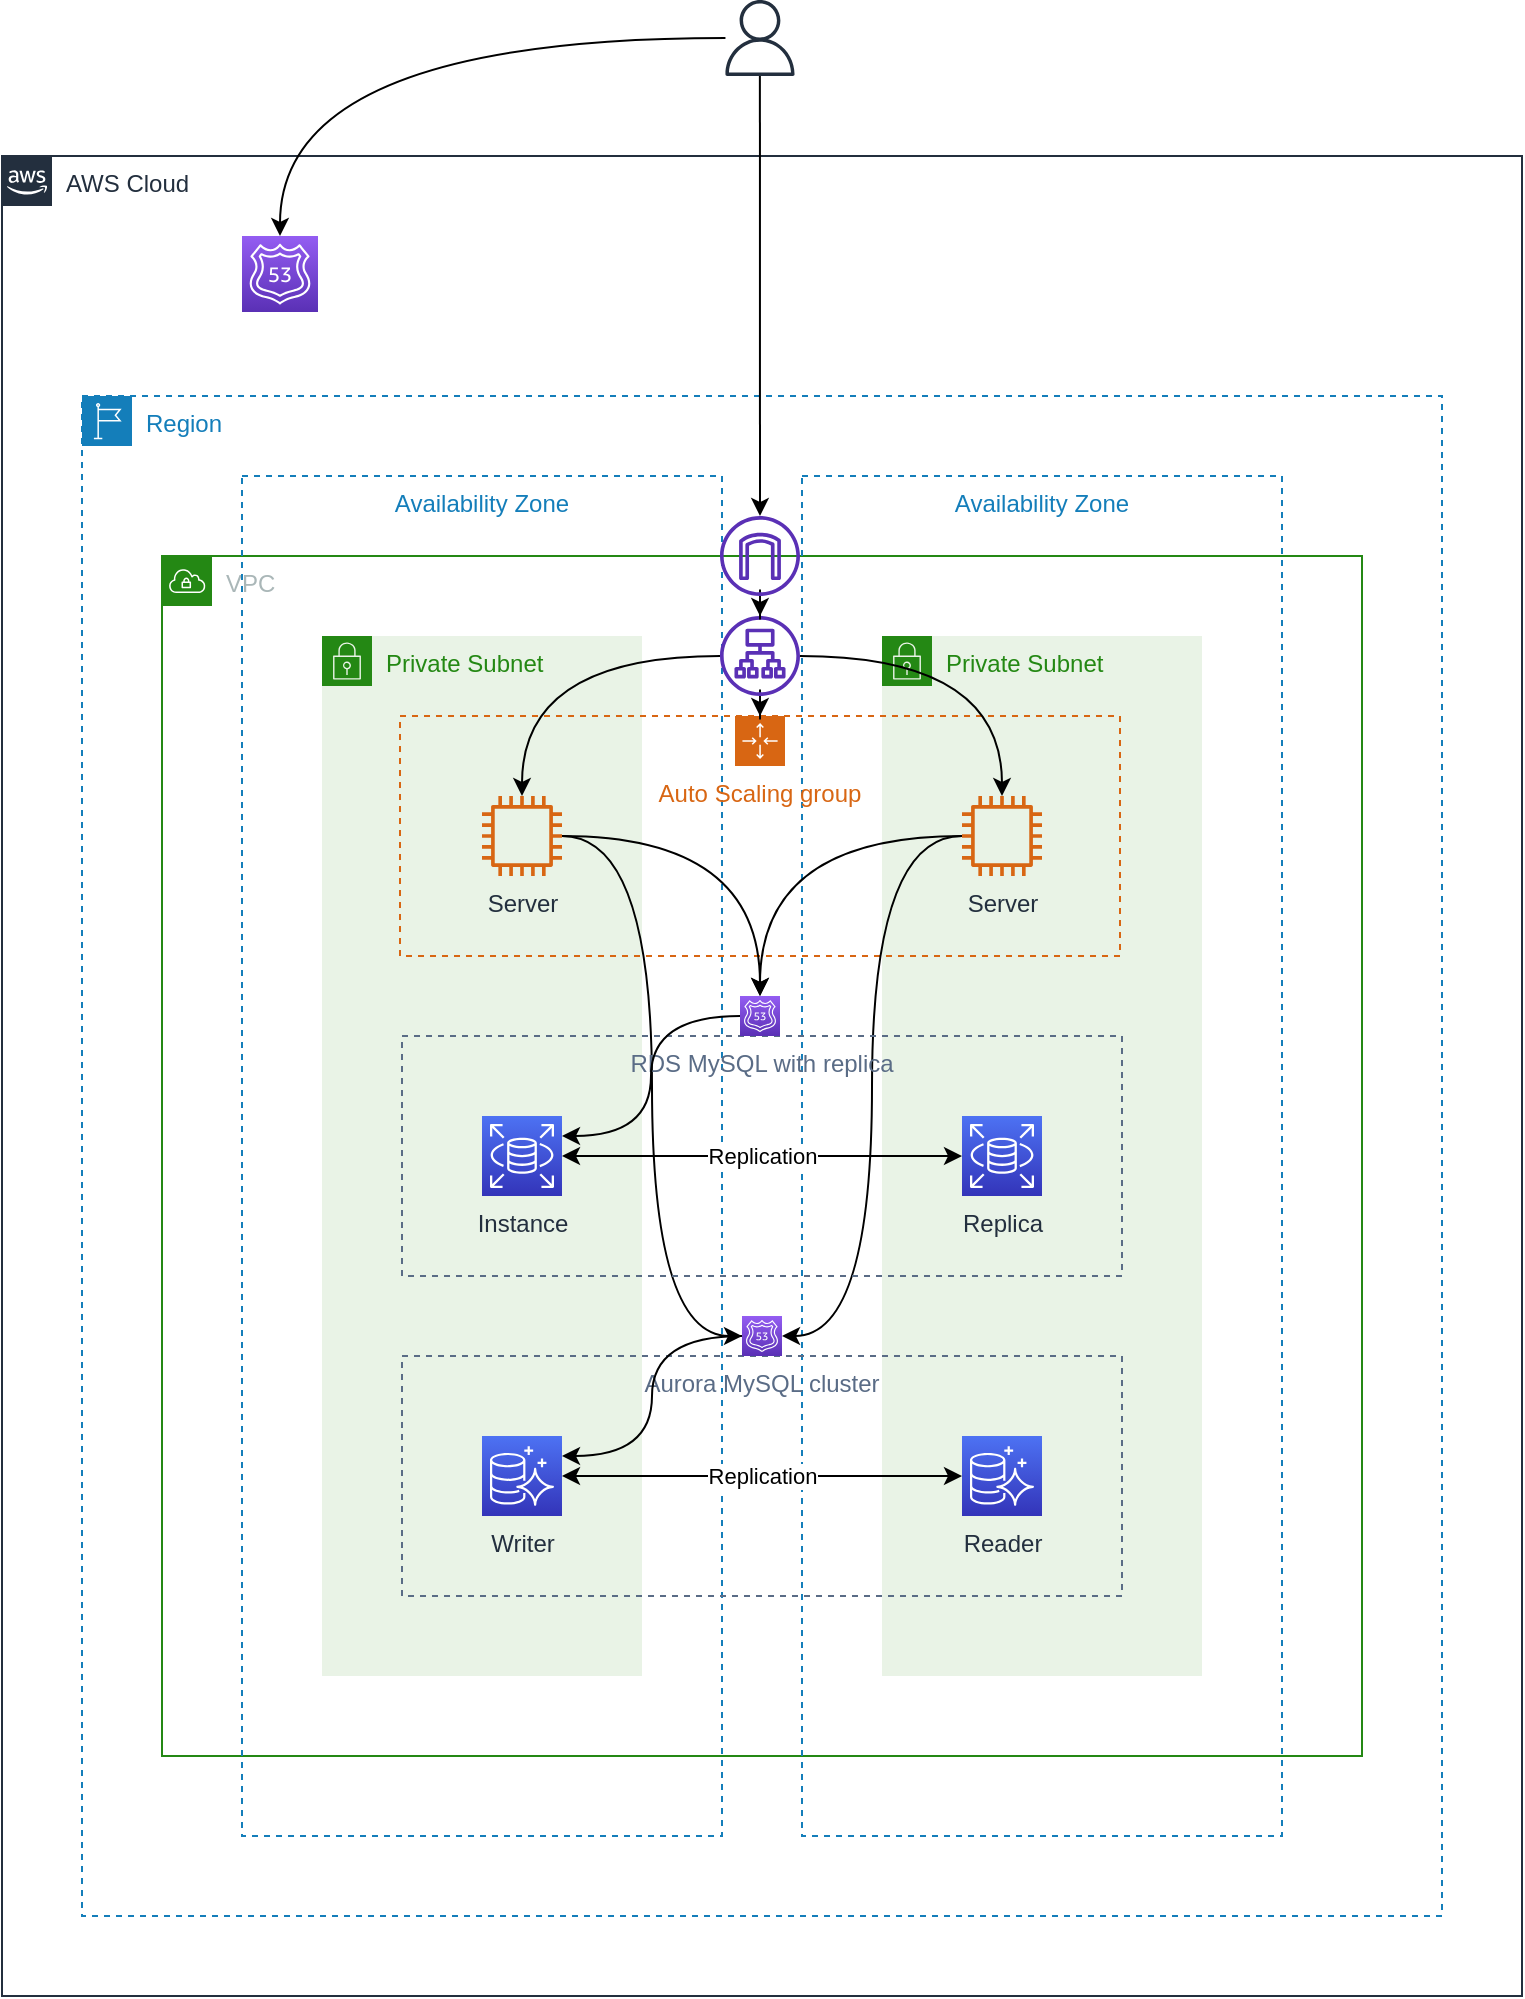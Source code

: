 <mxfile version="14.6.13" type="device"><diagram id="-xoFR7a4HKE300b-0tRi" name="Page-1"><mxGraphModel dx="946" dy="635" grid="1" gridSize="10" guides="1" tooltips="1" connect="1" arrows="1" fold="1" page="1" pageScale="1" pageWidth="850" pageHeight="1100" math="0" shadow="0"><root><mxCell id="0"/><mxCell id="1" parent="0"/><mxCell id="9P1diAjYhTQcRiJ22vYs-1" value="AWS Cloud" style="points=[[0,0],[0.25,0],[0.5,0],[0.75,0],[1,0],[1,0.25],[1,0.5],[1,0.75],[1,1],[0.75,1],[0.5,1],[0.25,1],[0,1],[0,0.75],[0,0.5],[0,0.25]];outlineConnect=0;gradientColor=none;html=1;whiteSpace=wrap;fontSize=12;fontStyle=0;shape=mxgraph.aws4.group;grIcon=mxgraph.aws4.group_aws_cloud_alt;strokeColor=#232F3E;fillColor=none;verticalAlign=top;align=left;spacingLeft=30;fontColor=#232F3E;dashed=0;" parent="1" vertex="1"><mxGeometry x="80" y="80" width="760" height="920" as="geometry"/></mxCell><mxCell id="9P1diAjYhTQcRiJ22vYs-2" value="Region" style="points=[[0,0],[0.25,0],[0.5,0],[0.75,0],[1,0],[1,0.25],[1,0.5],[1,0.75],[1,1],[0.75,1],[0.5,1],[0.25,1],[0,1],[0,0.75],[0,0.5],[0,0.25]];outlineConnect=0;gradientColor=none;html=1;whiteSpace=wrap;fontSize=12;fontStyle=0;shape=mxgraph.aws4.group;grIcon=mxgraph.aws4.group_region;strokeColor=#147EBA;fillColor=none;verticalAlign=top;align=left;spacingLeft=30;fontColor=#147EBA;dashed=1;" parent="1" vertex="1"><mxGeometry x="120" y="200" width="680" height="760" as="geometry"/></mxCell><mxCell id="9P1diAjYhTQcRiJ22vYs-12" value="VPC" style="points=[[0,0],[0.25,0],[0.5,0],[0.75,0],[1,0],[1,0.25],[1,0.5],[1,0.75],[1,1],[0.75,1],[0.5,1],[0.25,1],[0,1],[0,0.75],[0,0.5],[0,0.25]];outlineConnect=0;gradientColor=none;html=1;whiteSpace=wrap;fontSize=12;fontStyle=0;shape=mxgraph.aws4.group;grIcon=mxgraph.aws4.group_vpc;strokeColor=#248814;fillColor=none;verticalAlign=top;align=left;spacingLeft=30;fontColor=#AAB7B8;dashed=0;" parent="1" vertex="1"><mxGeometry x="160" y="280" width="600" height="600" as="geometry"/></mxCell><mxCell id="9P1diAjYhTQcRiJ22vYs-3" value="Availability Zone" style="fillColor=none;strokeColor=#147EBA;dashed=1;verticalAlign=top;fontStyle=0;fontColor=#147EBA;" parent="1" vertex="1"><mxGeometry x="200" y="240" width="240" height="680" as="geometry"/></mxCell><mxCell id="9P1diAjYhTQcRiJ22vYs-4" value="Availability Zone" style="fillColor=none;strokeColor=#147EBA;dashed=1;verticalAlign=top;fontStyle=0;fontColor=#147EBA;" parent="1" vertex="1"><mxGeometry x="480" y="240" width="240" height="680" as="geometry"/></mxCell><mxCell id="9P1diAjYhTQcRiJ22vYs-6" value="Private Subnet" style="points=[[0,0],[0.25,0],[0.5,0],[0.75,0],[1,0],[1,0.25],[1,0.5],[1,0.75],[1,1],[0.75,1],[0.5,1],[0.25,1],[0,1],[0,0.75],[0,0.5],[0,0.25]];outlineConnect=0;gradientColor=none;html=1;whiteSpace=wrap;fontSize=12;fontStyle=0;shape=mxgraph.aws4.group;grIcon=mxgraph.aws4.group_security_group;grStroke=0;strokeColor=#248814;fillColor=#E9F3E6;verticalAlign=top;align=left;spacingLeft=30;fontColor=#248814;dashed=0;" parent="1" vertex="1"><mxGeometry x="240" y="320" width="160" height="520" as="geometry"/></mxCell><mxCell id="9P1diAjYhTQcRiJ22vYs-10" value="Private Subnet" style="points=[[0,0],[0.25,0],[0.5,0],[0.75,0],[1,0],[1,0.25],[1,0.5],[1,0.75],[1,1],[0.75,1],[0.5,1],[0.25,1],[0,1],[0,0.75],[0,0.5],[0,0.25]];outlineConnect=0;gradientColor=none;html=1;whiteSpace=wrap;fontSize=12;fontStyle=0;shape=mxgraph.aws4.group;grIcon=mxgraph.aws4.group_security_group;grStroke=0;strokeColor=#248814;fillColor=#E9F3E6;verticalAlign=top;align=left;spacingLeft=30;fontColor=#248814;dashed=0;" parent="1" vertex="1"><mxGeometry x="520" y="320" width="160" height="520" as="geometry"/></mxCell><mxCell id="9P1diAjYhTQcRiJ22vYs-7" value="Auto Scaling group" style="points=[[0,0],[0.25,0],[0.5,0],[0.75,0],[1,0],[1,0.25],[1,0.5],[1,0.75],[1,1],[0.75,1],[0.5,1],[0.25,1],[0,1],[0,0.75],[0,0.5],[0,0.25]];outlineConnect=0;gradientColor=none;html=1;whiteSpace=wrap;fontSize=12;fontStyle=0;shape=mxgraph.aws4.groupCenter;grIcon=mxgraph.aws4.group_auto_scaling_group;grStroke=1;strokeColor=#D86613;fillColor=none;verticalAlign=top;align=center;fontColor=#D86613;dashed=1;spacingTop=25;" parent="1" vertex="1"><mxGeometry x="279" y="360" width="360" height="120" as="geometry"/></mxCell><mxCell id="0Z7g0WDNr-kFhLSezUMZ-9" style="edgeStyle=orthogonalEdgeStyle;rounded=0;orthogonalLoop=1;jettySize=auto;html=1;curved=1;" parent="1" source="9P1diAjYhTQcRiJ22vYs-8" target="0Z7g0WDNr-kFhLSezUMZ-7" edge="1"><mxGeometry relative="1" as="geometry"/></mxCell><mxCell id="0Z7g0WDNr-kFhLSezUMZ-12" style="edgeStyle=orthogonalEdgeStyle;curved=1;rounded=0;orthogonalLoop=1;jettySize=auto;html=1;entryX=0;entryY=0.5;entryDx=0;entryDy=0;entryPerimeter=0;" parent="1" source="9P1diAjYhTQcRiJ22vYs-8" target="0Z7g0WDNr-kFhLSezUMZ-8" edge="1"><mxGeometry relative="1" as="geometry"/></mxCell><mxCell id="9P1diAjYhTQcRiJ22vYs-8" value="Server" style="outlineConnect=0;fontColor=#232F3E;gradientColor=none;fillColor=#D86613;strokeColor=none;dashed=0;verticalLabelPosition=bottom;verticalAlign=top;align=center;html=1;fontSize=12;fontStyle=0;aspect=fixed;pointerEvents=1;shape=mxgraph.aws4.instance2;" parent="1" vertex="1"><mxGeometry x="320" y="400" width="40" height="40" as="geometry"/></mxCell><mxCell id="0Z7g0WDNr-kFhLSezUMZ-10" style="edgeStyle=orthogonalEdgeStyle;curved=1;rounded=0;orthogonalLoop=1;jettySize=auto;html=1;entryX=0.5;entryY=0;entryDx=0;entryDy=0;entryPerimeter=0;" parent="1" source="9P1diAjYhTQcRiJ22vYs-9" target="0Z7g0WDNr-kFhLSezUMZ-7" edge="1"><mxGeometry relative="1" as="geometry"/></mxCell><mxCell id="0Z7g0WDNr-kFhLSezUMZ-11" style="edgeStyle=orthogonalEdgeStyle;curved=1;rounded=0;orthogonalLoop=1;jettySize=auto;html=1;entryX=1;entryY=0.5;entryDx=0;entryDy=0;entryPerimeter=0;" parent="1" source="9P1diAjYhTQcRiJ22vYs-9" target="0Z7g0WDNr-kFhLSezUMZ-8" edge="1"><mxGeometry relative="1" as="geometry"/></mxCell><mxCell id="9P1diAjYhTQcRiJ22vYs-9" value="Server" style="outlineConnect=0;fontColor=#232F3E;gradientColor=none;fillColor=#D86613;strokeColor=none;dashed=0;verticalLabelPosition=bottom;verticalAlign=top;align=center;html=1;fontSize=12;fontStyle=0;aspect=fixed;pointerEvents=1;shape=mxgraph.aws4.instance2;" parent="1" vertex="1"><mxGeometry x="560" y="400" width="40" height="40" as="geometry"/></mxCell><mxCell id="9P1diAjYhTQcRiJ22vYs-13" style="edgeStyle=orthogonalEdgeStyle;rounded=0;orthogonalLoop=1;jettySize=auto;html=1;curved=1;" parent="1" source="9P1diAjYhTQcRiJ22vYs-5" target="9P1diAjYhTQcRiJ22vYs-8" edge="1"><mxGeometry relative="1" as="geometry"/></mxCell><mxCell id="9P1diAjYhTQcRiJ22vYs-14" style="edgeStyle=orthogonalEdgeStyle;curved=1;rounded=0;orthogonalLoop=1;jettySize=auto;html=1;" parent="1" source="9P1diAjYhTQcRiJ22vYs-5" target="9P1diAjYhTQcRiJ22vYs-9" edge="1"><mxGeometry relative="1" as="geometry"/></mxCell><mxCell id="9P1diAjYhTQcRiJ22vYs-16" style="edgeStyle=orthogonalEdgeStyle;curved=1;rounded=0;orthogonalLoop=1;jettySize=auto;html=1;" parent="1" source="9P1diAjYhTQcRiJ22vYs-5" target="9P1diAjYhTQcRiJ22vYs-7" edge="1"><mxGeometry relative="1" as="geometry"/></mxCell><mxCell id="9P1diAjYhTQcRiJ22vYs-5" value="" style="outlineConnect=0;fontColor=#232F3E;gradientColor=none;fillColor=#5A30B5;strokeColor=none;dashed=0;verticalLabelPosition=bottom;verticalAlign=top;align=center;html=1;fontSize=12;fontStyle=0;aspect=fixed;pointerEvents=1;shape=mxgraph.aws4.application_load_balancer;" parent="1" vertex="1"><mxGeometry x="439" y="310" width="40" height="40" as="geometry"/></mxCell><mxCell id="9P1diAjYhTQcRiJ22vYs-17" style="edgeStyle=orthogonalEdgeStyle;curved=1;rounded=0;orthogonalLoop=1;jettySize=auto;html=1;" parent="1" source="9P1diAjYhTQcRiJ22vYs-11" target="9P1diAjYhTQcRiJ22vYs-5" edge="1"><mxGeometry relative="1" as="geometry"/></mxCell><mxCell id="9P1diAjYhTQcRiJ22vYs-11" value="" style="outlineConnect=0;fontColor=#232F3E;gradientColor=none;fillColor=#5A30B5;strokeColor=none;dashed=0;verticalLabelPosition=bottom;verticalAlign=top;align=center;html=1;fontSize=12;fontStyle=0;aspect=fixed;pointerEvents=1;shape=mxgraph.aws4.internet_gateway;" parent="1" vertex="1"><mxGeometry x="439" y="260" width="40" height="40" as="geometry"/></mxCell><mxCell id="9P1diAjYhTQcRiJ22vYs-19" style="edgeStyle=orthogonalEdgeStyle;curved=1;rounded=0;orthogonalLoop=1;jettySize=auto;html=1;" parent="1" source="9P1diAjYhTQcRiJ22vYs-18" target="9P1diAjYhTQcRiJ22vYs-11" edge="1"><mxGeometry relative="1" as="geometry"/></mxCell><mxCell id="9P1diAjYhTQcRiJ22vYs-23" style="edgeStyle=orthogonalEdgeStyle;curved=1;rounded=0;orthogonalLoop=1;jettySize=auto;html=1;" parent="1" source="9P1diAjYhTQcRiJ22vYs-18" target="9P1diAjYhTQcRiJ22vYs-22" edge="1"><mxGeometry relative="1" as="geometry"/></mxCell><mxCell id="9P1diAjYhTQcRiJ22vYs-18" value="" style="outlineConnect=0;fontColor=#232F3E;gradientColor=none;fillColor=#232F3E;strokeColor=none;dashed=0;verticalLabelPosition=bottom;verticalAlign=top;align=center;html=1;fontSize=12;fontStyle=0;aspect=fixed;pointerEvents=1;shape=mxgraph.aws4.user;" parent="1" vertex="1"><mxGeometry x="440" y="2" width="38" height="38" as="geometry"/></mxCell><mxCell id="9P1diAjYhTQcRiJ22vYs-22" value="" style="points=[[0,0,0],[0.25,0,0],[0.5,0,0],[0.75,0,0],[1,0,0],[0,1,0],[0.25,1,0],[0.5,1,0],[0.75,1,0],[1,1,0],[0,0.25,0],[0,0.5,0],[0,0.75,0],[1,0.25,0],[1,0.5,0],[1,0.75,0]];outlineConnect=0;fontColor=#232F3E;gradientColor=#945DF2;gradientDirection=north;fillColor=#5A30B5;strokeColor=#ffffff;dashed=0;verticalLabelPosition=bottom;verticalAlign=top;align=center;html=1;fontSize=12;fontStyle=0;aspect=fixed;shape=mxgraph.aws4.resourceIcon;resIcon=mxgraph.aws4.route_53;" parent="1" vertex="1"><mxGeometry x="200" y="120" width="38" height="38" as="geometry"/></mxCell><mxCell id="0Z7g0WDNr-kFhLSezUMZ-3" value="RDS MySQL with replica" style="fillColor=none;strokeColor=#5A6C86;dashed=1;verticalAlign=top;fontStyle=0;fontColor=#5A6C86;" parent="1" vertex="1"><mxGeometry x="280" y="520" width="360" height="120" as="geometry"/></mxCell><mxCell id="0Z7g0WDNr-kFhLSezUMZ-4" value="Aurora MySQL cluster" style="fillColor=none;strokeColor=#5A6C86;dashed=1;verticalAlign=top;fontStyle=0;fontColor=#5A6C86;" parent="1" vertex="1"><mxGeometry x="280" y="680" width="360" height="120" as="geometry"/></mxCell><mxCell id="0Z7g0WDNr-kFhLSezUMZ-13" value="Replication" style="edgeStyle=orthogonalEdgeStyle;curved=1;rounded=0;orthogonalLoop=1;jettySize=auto;html=1;entryX=0;entryY=0.5;entryDx=0;entryDy=0;entryPerimeter=0;startArrow=classic;startFill=1;" parent="1" source="0Z7g0WDNr-kFhLSezUMZ-1" target="0Z7g0WDNr-kFhLSezUMZ-6" edge="1"><mxGeometry relative="1" as="geometry"/></mxCell><mxCell id="0Z7g0WDNr-kFhLSezUMZ-1" value="Instance" style="points=[[0,0,0],[0.25,0,0],[0.5,0,0],[0.75,0,0],[1,0,0],[0,1,0],[0.25,1,0],[0.5,1,0],[0.75,1,0],[1,1,0],[0,0.25,0],[0,0.5,0],[0,0.75,0],[1,0.25,0],[1,0.5,0],[1,0.75,0]];outlineConnect=0;fontColor=#232F3E;gradientColor=#4D72F3;gradientDirection=north;fillColor=#3334B9;strokeColor=#ffffff;dashed=0;verticalLabelPosition=bottom;verticalAlign=top;align=center;html=1;fontSize=12;fontStyle=0;aspect=fixed;shape=mxgraph.aws4.resourceIcon;resIcon=mxgraph.aws4.rds;" parent="1" vertex="1"><mxGeometry x="320" y="560" width="40" height="40" as="geometry"/></mxCell><mxCell id="0Z7g0WDNr-kFhLSezUMZ-14" value="Replication" style="edgeStyle=orthogonalEdgeStyle;curved=1;rounded=0;orthogonalLoop=1;jettySize=auto;html=1;startArrow=classic;startFill=1;" parent="1" source="0Z7g0WDNr-kFhLSezUMZ-2" target="0Z7g0WDNr-kFhLSezUMZ-5" edge="1"><mxGeometry relative="1" as="geometry"/></mxCell><mxCell id="0Z7g0WDNr-kFhLSezUMZ-2" value="Writer" style="points=[[0,0,0],[0.25,0,0],[0.5,0,0],[0.75,0,0],[1,0,0],[0,1,0],[0.25,1,0],[0.5,1,0],[0.75,1,0],[1,1,0],[0,0.25,0],[0,0.5,0],[0,0.75,0],[1,0.25,0],[1,0.5,0],[1,0.75,0]];outlineConnect=0;fontColor=#232F3E;gradientColor=#4D72F3;gradientDirection=north;fillColor=#3334B9;strokeColor=#ffffff;dashed=0;verticalLabelPosition=bottom;verticalAlign=top;align=center;html=1;fontSize=12;fontStyle=0;aspect=fixed;shape=mxgraph.aws4.resourceIcon;resIcon=mxgraph.aws4.aurora;" parent="1" vertex="1"><mxGeometry x="320" y="720" width="40" height="40" as="geometry"/></mxCell><mxCell id="0Z7g0WDNr-kFhLSezUMZ-5" value="Reader" style="points=[[0,0,0],[0.25,0,0],[0.5,0,0],[0.75,0,0],[1,0,0],[0,1,0],[0.25,1,0],[0.5,1,0],[0.75,1,0],[1,1,0],[0,0.25,0],[0,0.5,0],[0,0.75,0],[1,0.25,0],[1,0.5,0],[1,0.75,0]];outlineConnect=0;fontColor=#232F3E;gradientColor=#4D72F3;gradientDirection=north;fillColor=#3334B9;strokeColor=#ffffff;dashed=0;verticalLabelPosition=bottom;verticalAlign=top;align=center;html=1;fontSize=12;fontStyle=0;aspect=fixed;shape=mxgraph.aws4.resourceIcon;resIcon=mxgraph.aws4.aurora;" parent="1" vertex="1"><mxGeometry x="560" y="720" width="40" height="40" as="geometry"/></mxCell><mxCell id="0Z7g0WDNr-kFhLSezUMZ-6" value="Replica" style="points=[[0,0,0],[0.25,0,0],[0.5,0,0],[0.75,0,0],[1,0,0],[0,1,0],[0.25,1,0],[0.5,1,0],[0.75,1,0],[1,1,0],[0,0.25,0],[0,0.5,0],[0,0.75,0],[1,0.25,0],[1,0.5,0],[1,0.75,0]];outlineConnect=0;fontColor=#232F3E;gradientColor=#4D72F3;gradientDirection=north;fillColor=#3334B9;strokeColor=#ffffff;dashed=0;verticalLabelPosition=bottom;verticalAlign=top;align=center;html=1;fontSize=12;fontStyle=0;aspect=fixed;shape=mxgraph.aws4.resourceIcon;resIcon=mxgraph.aws4.rds;" parent="1" vertex="1"><mxGeometry x="560" y="560" width="40" height="40" as="geometry"/></mxCell><mxCell id="0Z7g0WDNr-kFhLSezUMZ-16" style="edgeStyle=orthogonalEdgeStyle;curved=1;rounded=0;orthogonalLoop=1;jettySize=auto;html=1;entryX=1;entryY=0.25;entryDx=0;entryDy=0;entryPerimeter=0;startArrow=none;startFill=0;" parent="1" source="0Z7g0WDNr-kFhLSezUMZ-7" target="0Z7g0WDNr-kFhLSezUMZ-1" edge="1"><mxGeometry relative="1" as="geometry"/></mxCell><mxCell id="0Z7g0WDNr-kFhLSezUMZ-7" value="" style="points=[[0,0,0],[0.25,0,0],[0.5,0,0],[0.75,0,0],[1,0,0],[0,1,0],[0.25,1,0],[0.5,1,0],[0.75,1,0],[1,1,0],[0,0.25,0],[0,0.5,0],[0,0.75,0],[1,0.25,0],[1,0.5,0],[1,0.75,0]];outlineConnect=0;fontColor=#232F3E;gradientColor=#945DF2;gradientDirection=north;fillColor=#5A30B5;strokeColor=#ffffff;dashed=0;verticalLabelPosition=bottom;verticalAlign=top;align=center;html=1;fontSize=12;fontStyle=0;aspect=fixed;shape=mxgraph.aws4.resourceIcon;resIcon=mxgraph.aws4.route_53;" parent="1" vertex="1"><mxGeometry x="449" y="500" width="20" height="20" as="geometry"/></mxCell><mxCell id="0Z7g0WDNr-kFhLSezUMZ-17" style="edgeStyle=orthogonalEdgeStyle;curved=1;rounded=0;orthogonalLoop=1;jettySize=auto;html=1;entryX=1;entryY=0.25;entryDx=0;entryDy=0;entryPerimeter=0;startArrow=none;startFill=0;" parent="1" source="0Z7g0WDNr-kFhLSezUMZ-8" target="0Z7g0WDNr-kFhLSezUMZ-2" edge="1"><mxGeometry relative="1" as="geometry"/></mxCell><mxCell id="0Z7g0WDNr-kFhLSezUMZ-8" value="" style="points=[[0,0,0],[0.25,0,0],[0.5,0,0],[0.75,0,0],[1,0,0],[0,1,0],[0.25,1,0],[0.5,1,0],[0.75,1,0],[1,1,0],[0,0.25,0],[0,0.5,0],[0,0.75,0],[1,0.25,0],[1,0.5,0],[1,0.75,0]];outlineConnect=0;fontColor=#232F3E;gradientColor=#945DF2;gradientDirection=north;fillColor=#5A30B5;strokeColor=#ffffff;dashed=0;verticalLabelPosition=bottom;verticalAlign=top;align=center;html=1;fontSize=12;fontStyle=0;aspect=fixed;shape=mxgraph.aws4.resourceIcon;resIcon=mxgraph.aws4.route_53;" parent="1" vertex="1"><mxGeometry x="450" y="660" width="20" height="20" as="geometry"/></mxCell></root></mxGraphModel></diagram></mxfile>